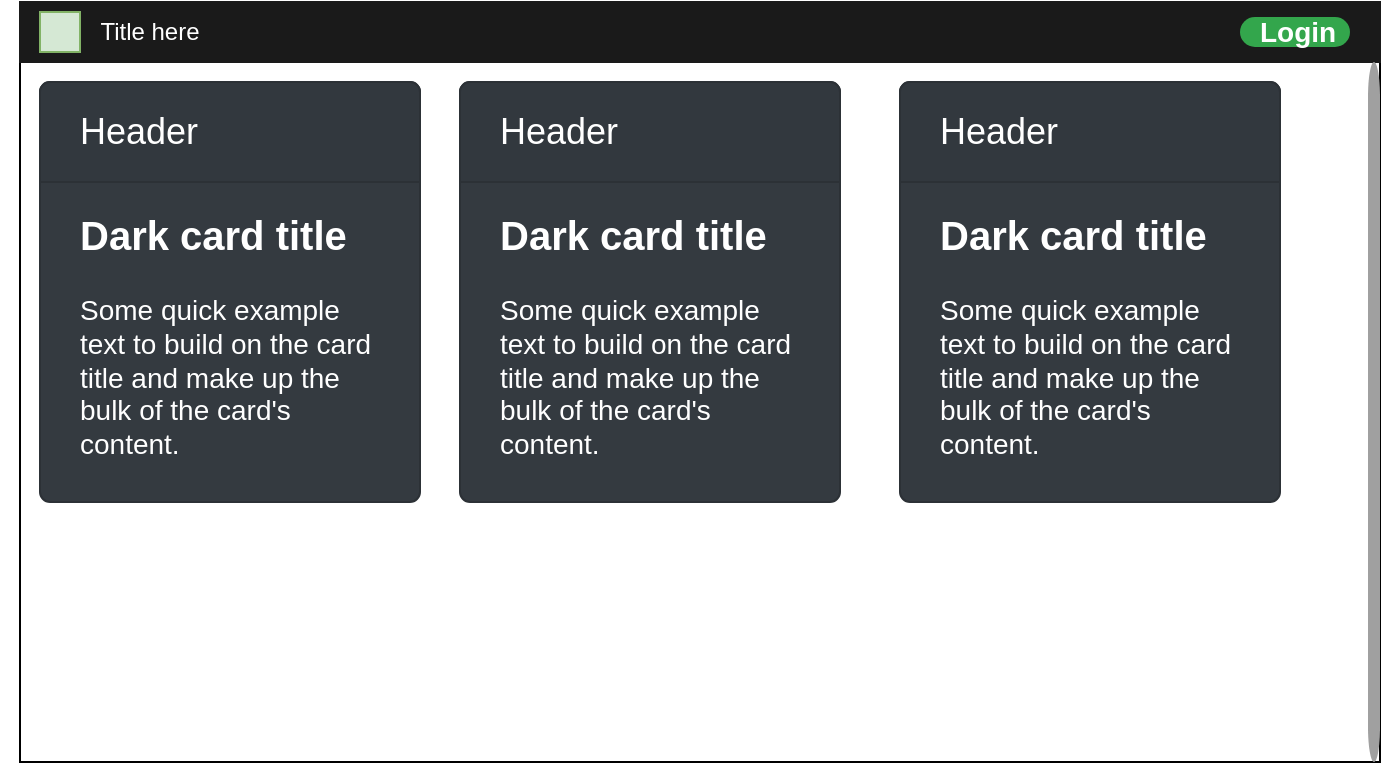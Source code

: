 <mxfile version="14.9.4" type="device"><diagram id="b1Iuzy46ZmMLvAoF3q-v" name="Page-2"><mxGraphModel dx="773" dy="532" grid="1" gridSize="10" guides="1" tooltips="1" connect="1" arrows="1" fold="1" page="1" pageScale="1" pageWidth="850" pageHeight="1100" math="0" shadow="0"><root><mxCell id="uWmXibDkDBYAjXxX3oRG-0"/><mxCell id="uWmXibDkDBYAjXxX3oRG-1" parent="uWmXibDkDBYAjXxX3oRG-0"/><mxCell id="4Rn0gxGzRX2_OLkRJfqm-1" value="" style="rounded=0;whiteSpace=wrap;html=1;" vertex="1" parent="uWmXibDkDBYAjXxX3oRG-1"><mxGeometry x="40" y="40" width="680" height="380" as="geometry"/></mxCell><mxCell id="4Rn0gxGzRX2_OLkRJfqm-2" value="&lt;b&gt;&lt;font style=&quot;font-size: 20px&quot;&gt;Dark card title&lt;/font&gt;&lt;/b&gt;&lt;br style=&quot;font-size: 14px&quot;&gt;&lt;br style=&quot;font-size: 14px&quot;&gt;Some quick example text to build on the card title and make up the bulk of the card's content." style="html=1;shadow=0;dashed=0;shape=mxgraph.bootstrap.rrect;rSize=5;strokeColor=#2C3136;html=1;whiteSpace=wrap;fillColor=#343A40;fontColor=#ffffff;verticalAlign=bottom;align=left;spacing=20;spacingBottom=0;fontSize=14;" vertex="1" parent="uWmXibDkDBYAjXxX3oRG-1"><mxGeometry x="50" y="80" width="190" height="210" as="geometry"/></mxCell><mxCell id="4Rn0gxGzRX2_OLkRJfqm-3" value="Header" style="html=1;shadow=0;dashed=0;shape=mxgraph.bootstrap.topButton;rSize=5;perimeter=none;whiteSpace=wrap;fillColor=#32383E;strokeColor=#2C3136;fontColor=#ffffff;resizeWidth=1;fontSize=18;align=left;spacing=20;" vertex="1" parent="4Rn0gxGzRX2_OLkRJfqm-2"><mxGeometry width="190" height="50" relative="1" as="geometry"/></mxCell><mxCell id="4Rn0gxGzRX2_OLkRJfqm-5" value="" style="whiteSpace=wrap;html=1;shadow=0;dashed=0;fontSize=10;align=left;fillColor=#1A1A1A;strokeColor=#1A1A1A;fontColor=#FFFFFF;" vertex="1" parent="uWmXibDkDBYAjXxX3oRG-1"><mxGeometry x="40" y="40" width="680" height="30" as="geometry"/></mxCell><mxCell id="4Rn0gxGzRX2_OLkRJfqm-6" value="" style="whiteSpace=wrap;html=1;aspect=fixed;fillColor=#d5e8d4;strokeColor=#82b366;" vertex="1" parent="uWmXibDkDBYAjXxX3oRG-1"><mxGeometry x="50" y="45" width="20" height="20" as="geometry"/></mxCell><mxCell id="4Rn0gxGzRX2_OLkRJfqm-7" value="&lt;font color=&quot;#ffffff&quot;&gt;Title here&lt;/font&gt;" style="text;html=1;align=center;verticalAlign=middle;whiteSpace=wrap;rounded=0;" vertex="1" parent="uWmXibDkDBYAjXxX3oRG-1"><mxGeometry x="30" y="45" width="150" height="20" as="geometry"/></mxCell><mxCell id="4Rn0gxGzRX2_OLkRJfqm-8" value="Login" style="rounded=1;whiteSpace=wrap;html=1;arcSize=50;strokeColor=none;strokeWidth=1;fillColor=#33A64C;fontColor=#FFFFFF;whiteSpace=wrap;align=left;verticalAlign=middle;spacingLeft=0;fontStyle=1;fontSize=14;spacing=10;" vertex="1" parent="uWmXibDkDBYAjXxX3oRG-1"><mxGeometry x="650" y="47.5" width="55" height="15" as="geometry"/></mxCell><mxCell id="4Rn0gxGzRX2_OLkRJfqm-9" value="&lt;b&gt;&lt;font style=&quot;font-size: 20px&quot;&gt;Dark card title&lt;/font&gt;&lt;/b&gt;&lt;br style=&quot;font-size: 14px&quot;&gt;&lt;br style=&quot;font-size: 14px&quot;&gt;Some quick example text to build on the card title and make up the bulk of the card's content." style="html=1;shadow=0;dashed=0;shape=mxgraph.bootstrap.rrect;rSize=5;strokeColor=#2C3136;html=1;whiteSpace=wrap;fillColor=#343A40;fontColor=#ffffff;verticalAlign=bottom;align=left;spacing=20;spacingBottom=0;fontSize=14;" vertex="1" parent="uWmXibDkDBYAjXxX3oRG-1"><mxGeometry x="260" y="80" width="190" height="210" as="geometry"/></mxCell><mxCell id="4Rn0gxGzRX2_OLkRJfqm-10" value="Header" style="html=1;shadow=0;dashed=0;shape=mxgraph.bootstrap.topButton;rSize=5;perimeter=none;whiteSpace=wrap;fillColor=#32383E;strokeColor=#2C3136;fontColor=#ffffff;resizeWidth=1;fontSize=18;align=left;spacing=20;" vertex="1" parent="4Rn0gxGzRX2_OLkRJfqm-9"><mxGeometry width="190" height="50" relative="1" as="geometry"/></mxCell><mxCell id="4Rn0gxGzRX2_OLkRJfqm-11" value="&lt;b&gt;&lt;font style=&quot;font-size: 20px&quot;&gt;Dark card title&lt;/font&gt;&lt;/b&gt;&lt;br style=&quot;font-size: 14px&quot;&gt;&lt;br style=&quot;font-size: 14px&quot;&gt;Some quick example text to build on the card title and make up the bulk of the card's content." style="html=1;shadow=0;dashed=0;shape=mxgraph.bootstrap.rrect;rSize=5;strokeColor=#2C3136;html=1;whiteSpace=wrap;fillColor=#343A40;fontColor=#ffffff;verticalAlign=bottom;align=left;spacing=20;spacingBottom=0;fontSize=14;" vertex="1" parent="uWmXibDkDBYAjXxX3oRG-1"><mxGeometry x="480" y="80" width="190" height="210" as="geometry"/></mxCell><mxCell id="4Rn0gxGzRX2_OLkRJfqm-12" value="Header" style="html=1;shadow=0;dashed=0;shape=mxgraph.bootstrap.topButton;rSize=5;perimeter=none;whiteSpace=wrap;fillColor=#32383E;strokeColor=#2C3136;fontColor=#ffffff;resizeWidth=1;fontSize=18;align=left;spacing=20;" vertex="1" parent="4Rn0gxGzRX2_OLkRJfqm-11"><mxGeometry width="190" height="50" relative="1" as="geometry"/></mxCell><mxCell id="4Rn0gxGzRX2_OLkRJfqm-13" value="" style="html=1;verticalLabelPosition=bottom;labelBackgroundColor=#ffffff;verticalAlign=top;shadow=0;dashed=0;strokeWidth=2;shape=mxgraph.ios7.misc.scroll_(vertical);fillColor=#a0a0a0;" vertex="1" parent="uWmXibDkDBYAjXxX3oRG-1"><mxGeometry x="714" y="70" width="6" height="350" as="geometry"/></mxCell></root></mxGraphModel></diagram></mxfile>